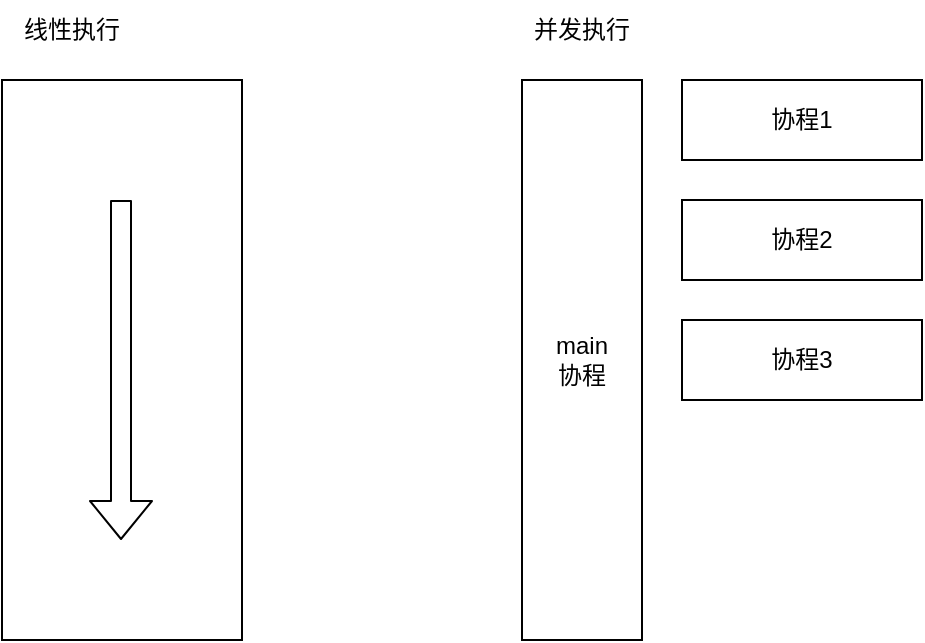 <mxfile version="14.8.0" type="github">
  <diagram id="nsgiRls1CiHkSVRRrROP" name="第 1 页">
    <mxGraphModel dx="1907" dy="1073" grid="1" gridSize="10" guides="1" tooltips="1" connect="1" arrows="1" fold="1" page="1" pageScale="1" pageWidth="827" pageHeight="1169" math="0" shadow="0">
      <root>
        <mxCell id="0" />
        <mxCell id="1" parent="0" />
        <mxCell id="0BnKMNFUK4NQUsNiJ99a-2" value="" style="rounded=0;whiteSpace=wrap;html=1;" vertex="1" parent="1">
          <mxGeometry x="130" y="120" width="120" height="280" as="geometry" />
        </mxCell>
        <mxCell id="0BnKMNFUK4NQUsNiJ99a-3" value="" style="shape=flexArrow;endArrow=classic;html=1;" edge="1" parent="1">
          <mxGeometry width="50" height="50" relative="1" as="geometry">
            <mxPoint x="189.5" y="180" as="sourcePoint" />
            <mxPoint x="189.5" y="350" as="targetPoint" />
          </mxGeometry>
        </mxCell>
        <mxCell id="0BnKMNFUK4NQUsNiJ99a-5" value="线性执行" style="text;html=1;strokeColor=none;fillColor=none;align=center;verticalAlign=middle;whiteSpace=wrap;rounded=0;" vertex="1" parent="1">
          <mxGeometry x="130" y="80" width="70" height="30" as="geometry" />
        </mxCell>
        <mxCell id="0BnKMNFUK4NQUsNiJ99a-6" value="协程1" style="rounded=0;whiteSpace=wrap;html=1;" vertex="1" parent="1">
          <mxGeometry x="470" y="120" width="120" height="40" as="geometry" />
        </mxCell>
        <mxCell id="0BnKMNFUK4NQUsNiJ99a-7" value="&lt;span&gt;协程2&lt;/span&gt;" style="rounded=0;whiteSpace=wrap;html=1;" vertex="1" parent="1">
          <mxGeometry x="470" y="180" width="120" height="40" as="geometry" />
        </mxCell>
        <mxCell id="0BnKMNFUK4NQUsNiJ99a-8" value="&lt;span&gt;协程3&lt;/span&gt;" style="rounded=0;whiteSpace=wrap;html=1;" vertex="1" parent="1">
          <mxGeometry x="470" y="240" width="120" height="40" as="geometry" />
        </mxCell>
        <mxCell id="0BnKMNFUK4NQUsNiJ99a-9" value="main&lt;br&gt;协程" style="rounded=0;whiteSpace=wrap;html=1;" vertex="1" parent="1">
          <mxGeometry x="390" y="120" width="60" height="280" as="geometry" />
        </mxCell>
        <mxCell id="0BnKMNFUK4NQUsNiJ99a-10" value="并发执行" style="text;html=1;strokeColor=none;fillColor=none;align=center;verticalAlign=middle;whiteSpace=wrap;rounded=0;" vertex="1" parent="1">
          <mxGeometry x="385" y="80" width="70" height="30" as="geometry" />
        </mxCell>
      </root>
    </mxGraphModel>
  </diagram>
</mxfile>
